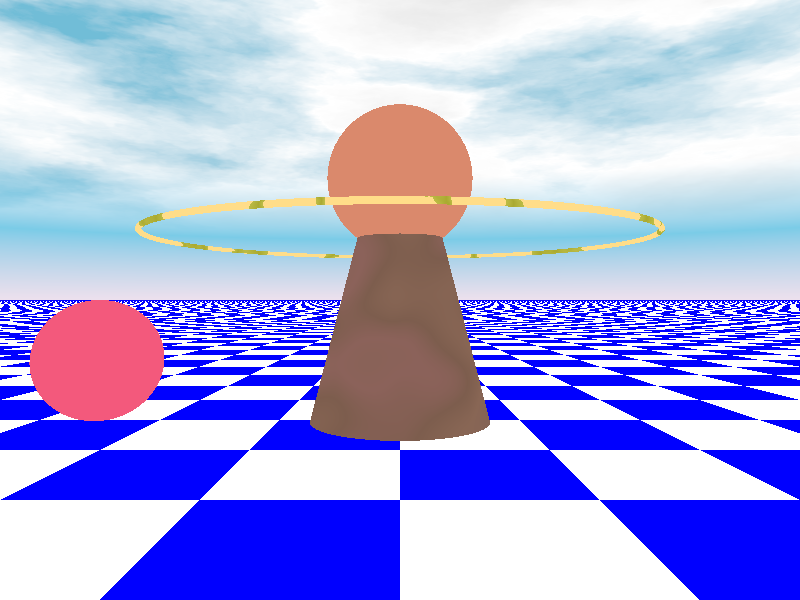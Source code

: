 // 6_example.pov
// ---------------------------------             
//  
// Initial_Frame=0 Final_Frame=10
// 
// ---------------------------------      
               
#include "colors.inc"  
#include "skies.inc"  
#include "shapes.inc"
#include "textures.inc"
#include "woods.inc"
#include "stones.inc"                                        
#include "glass.inc"
#include "metals.inc" 
#include "shapes.inc"



camera {
  location  <0.0, 0.0, -5.0>
  look_at   <0.0, 0.0,  0.0>  
  right x*image_width/image_height
}

light_source {
  <0, 0, -15>
  color rgb <1.0, 1.0, 1.0>
}  
     
          
sky_sphere{
 S_Cloud2
}     
  
plane { <0, 1, 0>, -1
  pigment {
    checker color White, color Blue
  }
}   
      
sphere{
  <0.0, 1.0,0> 0.2
  texture{Ruby_Glass}
  translate <-1.0+clock*2.0,-1.2,-3.0>   
}         
       
torus{
  2.0,
  0.02
  texture{Pine_Wood} 
                   
  #if (clock<=0.5)   
     rotate <0,180*clock,-30*clock>
     translate <0,0.5,0> 
  #else
    rotate <0,180*clock,-30*(1-clock)>
    translate <0,0.5,0>   
  #end
}    


union { 
  cone {
    <0.0, -2.0, 0>, 1.0    
    <0.0, 1.5,0>,0.1 
    texture{Rosewood}      
  }
  
  sphere{
    <0.0, 1.0,0> 0.6  
    scale <1+clock*0.5, 1, 1+clock*0.5>  
    texture{T_Copper_4A} 
  }
}